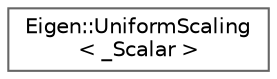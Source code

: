 digraph "类继承关系图"
{
 // LATEX_PDF_SIZE
  bgcolor="transparent";
  edge [fontname=Helvetica,fontsize=10,labelfontname=Helvetica,labelfontsize=10];
  node [fontname=Helvetica,fontsize=10,shape=box,height=0.2,width=0.4];
  rankdir="LR";
  Node0 [id="Node000000",label="Eigen::UniformScaling\l\< _Scalar \>",height=0.2,width=0.4,color="grey40", fillcolor="white", style="filled",URL="$class_eigen_1_1_uniform_scaling.html",tooltip=" "];
}
